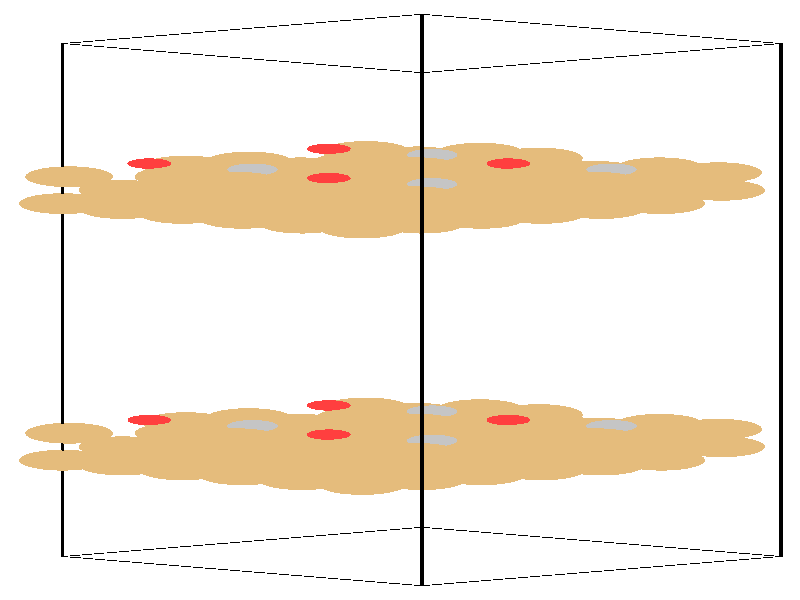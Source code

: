 #include "colors.inc"
#include "finish.inc"

global_settings {assumed_gamma 1 max_trace_level 6}
background {color White}
camera {orthographic
  right -24.13*x up 76.08*y
  direction 1.00*z
  location <0,0,50.00> look_at <0,0,0>}
light_source {<  2.00,   3.00,  40.00> color White
  area_light <0.70, 0, 0>, <0, 0.70, 0>, 3, 3
  adaptive 1 jitter}

#declare simple = finish {phong 0.7}
#declare pale = finish {ambient .5 diffuse .85 roughness .001 specular 0.200 }
#declare intermediate = finish {ambient 0.3 diffuse 0.6 specular 0.10 roughness 0.04 }
#declare vmd = finish {ambient .0 diffuse .65 phong 0.1 phong_size 40. specular 0.500 }
#declare jmol = finish {ambient .2 diffuse .6 specular 1 roughness .001 metallic}
#declare ase2 = finish {ambient 0.05 brilliance 3 diffuse 0.6 metallic specular 0.70 roughness 0.04 reflection 0.15}
#declare ase3 = finish {ambient .15 brilliance 2 diffuse .6 metallic specular 1. roughness .001 reflection .0}
#declare glass = finish {ambient .05 diffuse .3 specular 1. roughness .001}
#declare glass2 = finish {ambient .0 diffuse .3 specular 1. reflection .25 roughness .001}
#declare Rcell = 0.050;
#declare Rbond = 0.100;

#macro atom(LOC, R, COL, TRANS, FIN)
  sphere{LOC, R texture{pigment{color COL transmit TRANS} finish{FIN}}}
#end
#macro constrain(LOC, R, COL, TRANS FIN)
union{torus{R, Rcell rotate 45*z texture{pigment{color COL transmit TRANS} finish{FIN}}}
      torus{R, Rcell rotate -45*z texture{pigment{color COL transmit TRANS} finish{FIN}}}
      translate LOC}
#end

cylinder {<-10.17, -32.52, -33.83>, <  0.66, -36.23, -23.65>, Rcell pigment {Black}}
cylinder {<  0.66, -28.82, -44.00>, < 11.49, -32.52, -33.83>, Rcell pigment {Black}}
cylinder {<  0.66,  36.23, -20.33>, < 11.49,  32.52, -10.15>, Rcell pigment {Black}}
cylinder {<-10.17,  32.52, -10.15>, <  0.66,  28.82,   0.03>, Rcell pigment {Black}}
cylinder {<-10.17, -32.52, -33.83>, <  0.66, -28.82, -44.00>, Rcell pigment {Black}}
cylinder {<  0.66, -36.23, -23.65>, < 11.49, -32.52, -33.83>, Rcell pigment {Black}}
cylinder {<  0.66,  28.82,   0.03>, < 11.49,  32.52, -10.15>, Rcell pigment {Black}}
cylinder {<-10.17,  32.52, -10.15>, <  0.66,  36.23, -20.33>, Rcell pigment {Black}}
cylinder {<-10.17, -32.52, -33.83>, <-10.17,  32.52, -10.15>, Rcell pigment {Black}}
cylinder {<  0.66, -36.23, -23.65>, <  0.66,  28.82,   0.03>, Rcell pigment {Black}}
cylinder {< 11.49, -32.52, -33.83>, < 11.49,  32.52, -10.15>, Rcell pigment {Black}}
cylinder {<  0.66, -28.82, -44.00>, <  0.66,  36.23, -20.33>, Rcell pigment {Black}}
atom(<-10.17, -20.31, -29.38>, 1.32, rgb <0.78, 0.50, 0.20>, 0.0, ase3) // #0 
atom(< -8.37, -20.92, -27.68>, 1.32, rgb <0.78, 0.50, 0.20>, 0.0, ase3) // #1 
atom(< -6.56, -21.54, -25.99>, 1.32, rgb <0.78, 0.50, 0.20>, 0.0, ase3) // #2 
atom(< -8.37, -19.69, -31.08>, 1.32, rgb <0.78, 0.50, 0.20>, 0.0, ase3) // #3 
atom(< -6.56, -20.31, -29.38>, 1.32, rgb <0.78, 0.50, 0.20>, 0.0, ase3) // #4 
atom(< -4.76, -20.92, -27.68>, 1.32, rgb <0.78, 0.50, 0.20>, 0.0, ase3) // #5 
atom(< -6.56, -19.07, -32.77>, 1.32, rgb <0.78, 0.50, 0.20>, 0.0, ase3) // #6 
atom(< -4.76, -19.69, -31.08>, 1.32, rgb <0.78, 0.50, 0.20>, 0.0, ase3) // #7 
atom(< -2.95, -20.31, -29.38>, 1.32, rgb <0.78, 0.50, 0.20>, 0.0, ase3) // #8 
atom(< -8.37, -18.61, -28.76>, 1.32, rgb <0.78, 0.50, 0.20>, 0.0, ase3) // #9 
atom(< -6.56, -19.23, -27.07>, 1.32, rgb <0.78, 0.50, 0.20>, 0.0, ase3) // #10 
atom(< -4.76, -19.85, -25.37>, 1.32, rgb <0.78, 0.50, 0.20>, 0.0, ase3) // #11 
atom(< -6.56, -17.99, -30.46>, 1.32, rgb <0.78, 0.50, 0.20>, 0.0, ase3) // #12 
atom(< -4.76, -18.61, -28.76>, 1.32, rgb <0.78, 0.50, 0.20>, 0.0, ase3) // #13 
atom(< -2.95, -19.23, -27.07>, 1.32, rgb <0.78, 0.50, 0.20>, 0.0, ase3) // #14 
atom(< -4.76, -17.38, -32.15>, 1.32, rgb <0.78, 0.50, 0.20>, 0.0, ase3) // #15 
atom(< -2.95, -17.99, -30.46>, 1.32, rgb <0.78, 0.50, 0.20>, 0.0, ase3) // #16 
atom(< -1.14, -18.61, -28.76>, 1.32, rgb <0.78, 0.50, 0.20>, 0.0, ase3) // #17 
atom(< -9.98, -16.89, -28.20>, 1.32, rgb <0.78, 0.50, 0.20>, 0.0, ase3) // #18 
atom(<  2.41, -13.91, -36.53>, 1.32, rgb <0.78, 0.50, 0.20>, 0.0, ase3) // #19 
atom(<  4.19, -14.53, -34.92>, 1.32, rgb <0.78, 0.50, 0.20>, 0.0, ase3) // #20 
atom(<  2.47, -20.04, -19.90>, 1.32, rgb <0.78, 0.50, 0.20>, 0.0, ase3) // #21 
atom(< -6.68, -16.88, -28.06>, 1.32, rgb <0.78, 0.50, 0.20>, 0.0, ase3) // #22 
atom(< -4.93, -17.58, -26.27>, 1.32, rgb <0.78, 0.50, 0.20>, 0.0, ase3) // #23 
atom(< -6.45, -15.55, -31.52>, 1.32, rgb <0.78, 0.50, 0.20>, 0.0, ase3) // #24 
atom(< -4.90, -16.23, -29.90>, 1.32, rgb <0.78, 0.50, 0.20>, 0.0, ase3) // #25 
atom(< -3.08, -16.92, -28.11>, 1.32, rgb <0.78, 0.50, 0.20>, 0.0, ase3) // #26 
atom(< -7.56, -15.22, -27.88>, 0.66, rgb <1.00, 0.05, 0.05>, 0.0, ase3) // #27 
atom(< -4.45, -15.98, -26.75>, 0.76, rgb <0.56, 0.56, 0.56>, 0.0, ase3) // #28 
atom(<-10.17,  12.22, -17.54>, 1.32, rgb <0.78, 0.50, 0.20>, 0.0, ase3) // #29 
atom(< -8.37,  11.60, -15.85>, 1.32, rgb <0.78, 0.50, 0.20>, 0.0, ase3) // #30 
atom(< -6.56,  10.98, -14.15>, 1.32, rgb <0.78, 0.50, 0.20>, 0.0, ase3) // #31 
atom(< -8.37,  12.83, -19.24>, 1.32, rgb <0.78, 0.50, 0.20>, 0.0, ase3) // #32 
atom(< -6.56,  12.22, -17.54>, 1.32, rgb <0.78, 0.50, 0.20>, 0.0, ase3) // #33 
atom(< -4.76,  11.60, -15.85>, 1.32, rgb <0.78, 0.50, 0.20>, 0.0, ase3) // #34 
atom(< -6.56,  13.45, -20.93>, 1.32, rgb <0.78, 0.50, 0.20>, 0.0, ase3) // #35 
atom(< -4.76,  12.83, -19.24>, 1.32, rgb <0.78, 0.50, 0.20>, 0.0, ase3) // #36 
atom(< -2.95,  12.22, -17.54>, 1.32, rgb <0.78, 0.50, 0.20>, 0.0, ase3) // #37 
atom(< -8.37,  13.91, -16.92>, 1.32, rgb <0.78, 0.50, 0.20>, 0.0, ase3) // #38 
atom(< -6.56,  13.29, -15.23>, 1.32, rgb <0.78, 0.50, 0.20>, 0.0, ase3) // #39 
atom(< -4.76,  12.68, -13.53>, 1.32, rgb <0.78, 0.50, 0.20>, 0.0, ase3) // #40 
atom(< -6.56,  14.53, -18.62>, 1.32, rgb <0.78, 0.50, 0.20>, 0.0, ase3) // #41 
atom(< -4.76,  13.91, -16.92>, 1.32, rgb <0.78, 0.50, 0.20>, 0.0, ase3) // #42 
atom(< -2.95,  13.29, -15.23>, 1.32, rgb <0.78, 0.50, 0.20>, 0.0, ase3) // #43 
atom(< -4.76,  15.15, -20.32>, 1.32, rgb <0.78, 0.50, 0.20>, 0.0, ase3) // #44 
atom(< -2.95,  14.53, -18.62>, 1.32, rgb <0.78, 0.50, 0.20>, 0.0, ase3) // #45 
atom(< -1.14,  13.91, -16.92>, 1.32, rgb <0.78, 0.50, 0.20>, 0.0, ase3) // #46 
atom(< -9.98,  15.63, -16.36>, 1.32, rgb <0.78, 0.50, 0.20>, 0.0, ase3) // #47 
atom(<  2.41,  18.62, -24.70>, 1.32, rgb <0.78, 0.50, 0.20>, 0.0, ase3) // #48 
atom(<  4.19,  18.00, -23.08>, 1.32, rgb <0.78, 0.50, 0.20>, 0.0, ase3) // #49 
atom(<  2.47,  12.48,  -8.06>, 1.32, rgb <0.78, 0.50, 0.20>, 0.0, ase3) // #50 
atom(< -6.68,  15.64, -16.22>, 1.32, rgb <0.78, 0.50, 0.20>, 0.0, ase3) // #51 
atom(< -4.93,  14.94, -14.43>, 1.32, rgb <0.78, 0.50, 0.20>, 0.0, ase3) // #52 
atom(< -6.45,  16.98, -19.68>, 1.32, rgb <0.78, 0.50, 0.20>, 0.0, ase3) // #53 
atom(< -4.90,  16.30, -18.06>, 1.32, rgb <0.78, 0.50, 0.20>, 0.0, ase3) // #54 
atom(< -3.08,  15.61, -16.28>, 1.32, rgb <0.78, 0.50, 0.20>, 0.0, ase3) // #55 
atom(< -7.56,  17.30, -16.05>, 0.66, rgb <1.00, 0.05, 0.05>, 0.0, ase3) // #56 
atom(< -4.45,  16.54, -14.91>, 0.76, rgb <0.56, 0.56, 0.56>, 0.0, ase3) // #57 
atom(< -4.76, -18.45, -34.47>, 1.32, rgb <0.78, 0.50, 0.20>, 0.0, ase3) // #58 
atom(< -2.95, -19.07, -32.77>, 1.32, rgb <0.78, 0.50, 0.20>, 0.0, ase3) // #59 
atom(< -1.15, -19.69, -31.08>, 1.32, rgb <0.78, 0.50, 0.20>, 0.0, ase3) // #60 
atom(< -2.95, -17.84, -36.16>, 1.32, rgb <0.78, 0.50, 0.20>, 0.0, ase3) // #61 
atom(< -1.15, -18.45, -34.47>, 1.32, rgb <0.78, 0.50, 0.20>, 0.0, ase3) // #62 
atom(<  0.66, -19.07, -32.77>, 1.32, rgb <0.78, 0.50, 0.20>, 0.0, ase3) // #63 
atom(< -1.15, -17.22, -37.86>, 1.32, rgb <0.78, 0.50, 0.20>, 0.0, ase3) // #64 
atom(<  0.66, -17.84, -36.16>, 1.32, rgb <0.78, 0.50, 0.20>, 0.0, ase3) // #65 
atom(<  2.46, -18.45, -34.47>, 1.32, rgb <0.78, 0.50, 0.20>, 0.0, ase3) // #66 
atom(< -2.95, -16.76, -33.85>, 1.32, rgb <0.78, 0.50, 0.20>, 0.0, ase3) // #67 
atom(< -1.15, -17.38, -32.15>, 1.32, rgb <0.78, 0.50, 0.20>, 0.0, ase3) // #68 
atom(<  0.66, -17.99, -30.46>, 1.32, rgb <0.78, 0.50, 0.20>, 0.0, ase3) // #69 
atom(< -1.15, -16.14, -35.55>, 1.32, rgb <0.78, 0.50, 0.20>, 0.0, ase3) // #70 
atom(<  0.66, -16.76, -33.85>, 1.32, rgb <0.78, 0.50, 0.20>, 0.0, ase3) // #71 
atom(<  2.46, -17.38, -32.15>, 1.32, rgb <0.78, 0.50, 0.20>, 0.0, ase3) // #72 
atom(<  0.66, -15.52, -37.24>, 1.32, rgb <0.78, 0.50, 0.20>, 0.0, ase3) // #73 
atom(<  2.46, -16.14, -35.55>, 1.32, rgb <0.78, 0.50, 0.20>, 0.0, ase3) // #74 
atom(<  4.27, -16.76, -33.85>, 1.32, rgb <0.78, 0.50, 0.20>, 0.0, ase3) // #75 
atom(< -4.56, -15.04, -33.29>, 1.32, rgb <0.78, 0.50, 0.20>, 0.0, ase3) // #76 
atom(< -3.00, -15.76, -31.45>, 1.32, rgb <0.78, 0.50, 0.20>, 0.0, ase3) // #77 
atom(< -1.23, -16.38, -29.83>, 1.32, rgb <0.78, 0.50, 0.20>, 0.0, ase3) // #78 
atom(<  7.89, -18.19, -24.99>, 1.32, rgb <0.78, 0.50, 0.20>, 0.0, ase3) // #79 
atom(< -1.27, -15.03, -33.14>, 1.32, rgb <0.78, 0.50, 0.20>, 0.0, ase3) // #80 
atom(<  0.49, -15.73, -31.36>, 1.32, rgb <0.78, 0.50, 0.20>, 0.0, ase3) // #81 
atom(< -1.03, -13.69, -36.61>, 1.32, rgb <0.78, 0.50, 0.20>, 0.0, ase3) // #82 
atom(<  0.51, -14.37, -34.99>, 1.32, rgb <0.78, 0.50, 0.20>, 0.0, ase3) // #83 
atom(<  2.33, -15.06, -33.20>, 1.32, rgb <0.78, 0.50, 0.20>, 0.0, ase3) // #84 
atom(< -2.15, -13.37, -32.97>, 0.66, rgb <1.00, 0.05, 0.05>, 0.0, ase3) // #85 
atom(<  0.97, -14.13, -31.83>, 0.76, rgb <0.56, 0.56, 0.56>, 0.0, ase3) // #86 
atom(< -4.76,  14.07, -22.63>, 1.32, rgb <0.78, 0.50, 0.20>, 0.0, ase3) // #87 
atom(< -2.95,  13.45, -20.93>, 1.32, rgb <0.78, 0.50, 0.20>, 0.0, ase3) // #88 
atom(< -1.15,  12.83, -19.24>, 1.32, rgb <0.78, 0.50, 0.20>, 0.0, ase3) // #89 
atom(< -2.95,  14.69, -24.33>, 1.32, rgb <0.78, 0.50, 0.20>, 0.0, ase3) // #90 
atom(< -1.15,  14.07, -22.63>, 1.32, rgb <0.78, 0.50, 0.20>, 0.0, ase3) // #91 
atom(<  0.66,  13.45, -20.93>, 1.32, rgb <0.78, 0.50, 0.20>, 0.0, ase3) // #92 
atom(< -1.15,  15.30, -26.02>, 1.32, rgb <0.78, 0.50, 0.20>, 0.0, ase3) // #93 
atom(<  0.66,  14.69, -24.33>, 1.32, rgb <0.78, 0.50, 0.20>, 0.0, ase3) // #94 
atom(<  2.46,  14.07, -22.63>, 1.32, rgb <0.78, 0.50, 0.20>, 0.0, ase3) // #95 
atom(< -2.95,  15.76, -22.01>, 1.32, rgb <0.78, 0.50, 0.20>, 0.0, ase3) // #96 
atom(< -1.15,  15.15, -20.32>, 1.32, rgb <0.78, 0.50, 0.20>, 0.0, ase3) // #97 
atom(<  0.66,  14.53, -18.62>, 1.32, rgb <0.78, 0.50, 0.20>, 0.0, ase3) // #98 
atom(< -1.15,  16.38, -23.71>, 1.32, rgb <0.78, 0.50, 0.20>, 0.0, ase3) // #99 
atom(<  0.66,  15.76, -22.01>, 1.32, rgb <0.78, 0.50, 0.20>, 0.0, ase3) // #100 
atom(<  2.46,  15.15, -20.32>, 1.32, rgb <0.78, 0.50, 0.20>, 0.0, ase3) // #101 
atom(<  0.66,  17.00, -25.41>, 1.32, rgb <0.78, 0.50, 0.20>, 0.0, ase3) // #102 
atom(<  2.46,  16.38, -23.71>, 1.32, rgb <0.78, 0.50, 0.20>, 0.0, ase3) // #103 
atom(<  4.27,  15.76, -22.01>, 1.32, rgb <0.78, 0.50, 0.20>, 0.0, ase3) // #104 
atom(< -4.56,  17.49, -21.45>, 1.32, rgb <0.78, 0.50, 0.20>, 0.0, ase3) // #105 
atom(< -3.00,  16.76, -19.61>, 1.32, rgb <0.78, 0.50, 0.20>, 0.0, ase3) // #106 
atom(< -1.23,  16.14, -17.99>, 1.32, rgb <0.78, 0.50, 0.20>, 0.0, ase3) // #107 
atom(<  7.89,  14.34, -13.15>, 1.32, rgb <0.78, 0.50, 0.20>, 0.0, ase3) // #108 
atom(< -1.27,  17.50, -21.31>, 1.32, rgb <0.78, 0.50, 0.20>, 0.0, ase3) // #109 
atom(<  0.49,  16.79, -19.52>, 1.32, rgb <0.78, 0.50, 0.20>, 0.0, ase3) // #110 
atom(< -1.03,  18.83, -24.77>, 1.32, rgb <0.78, 0.50, 0.20>, 0.0, ase3) // #111 
atom(<  0.51,  18.15, -23.15>, 1.32, rgb <0.78, 0.50, 0.20>, 0.0, ase3) // #112 
atom(<  2.33,  17.46, -21.37>, 1.32, rgb <0.78, 0.50, 0.20>, 0.0, ase3) // #113 
atom(< -2.15,  19.16, -21.14>, 0.66, rgb <1.00, 0.05, 0.05>, 0.0, ase3) // #114 
atom(<  0.97,  18.39, -20.00>, 0.76, rgb <0.56, 0.56, 0.56>, 0.0, ase3) // #115 
atom(< -4.76, -22.16, -24.29>, 1.32, rgb <0.78, 0.50, 0.20>, 0.0, ase3) // #116 
atom(< -2.95, -22.78, -22.59>, 1.32, rgb <0.78, 0.50, 0.20>, 0.0, ase3) // #117 
atom(< -1.14, -23.39, -20.90>, 1.32, rgb <0.78, 0.50, 0.20>, 0.0, ase3) // #118 
atom(< -2.95, -21.54, -25.99>, 1.32, rgb <0.78, 0.50, 0.20>, 0.0, ase3) // #119 
atom(< -1.15, -22.16, -24.29>, 1.32, rgb <0.78, 0.50, 0.20>, 0.0, ase3) // #120 
atom(<  0.66, -22.78, -22.59>, 1.32, rgb <0.78, 0.50, 0.20>, 0.0, ase3) // #121 
atom(< -1.15, -20.92, -27.68>, 1.32, rgb <0.78, 0.50, 0.20>, 0.0, ase3) // #122 
atom(<  0.66, -21.54, -25.99>, 1.32, rgb <0.78, 0.50, 0.20>, 0.0, ase3) // #123 
atom(<  2.46, -22.16, -24.29>, 1.32, rgb <0.78, 0.50, 0.20>, 0.0, ase3) // #124 
atom(< -2.95, -20.46, -23.67>, 1.32, rgb <0.78, 0.50, 0.20>, 0.0, ase3) // #125 
atom(< -1.15, -21.08, -21.98>, 1.32, rgb <0.78, 0.50, 0.20>, 0.0, ase3) // #126 
atom(<  0.66, -21.70, -20.28>, 1.32, rgb <0.78, 0.50, 0.20>, 0.0, ase3) // #127 
atom(< -1.15, -19.85, -25.37>, 1.32, rgb <0.78, 0.50, 0.20>, 0.0, ase3) // #128 
atom(<  0.66, -20.46, -23.67>, 1.32, rgb <0.78, 0.50, 0.20>, 0.0, ase3) // #129 
atom(<  2.46, -21.08, -21.98>, 1.32, rgb <0.78, 0.50, 0.20>, 0.0, ase3) // #130 
atom(<  0.66, -19.23, -27.07>, 1.32, rgb <0.78, 0.50, 0.20>, 0.0, ase3) // #131 
atom(<  2.46, -19.85, -25.37>, 1.32, rgb <0.78, 0.50, 0.20>, 0.0, ase3) // #132 
atom(<  4.27, -20.46, -23.67>, 1.32, rgb <0.78, 0.50, 0.20>, 0.0, ase3) // #133 
atom(< -4.56, -18.74, -23.11>, 1.32, rgb <0.78, 0.50, 0.20>, 0.0, ase3) // #134 
atom(<  7.83, -15.76, -31.45>, 1.32, rgb <0.78, 0.50, 0.20>, 0.0, ase3) // #135 
atom(<  9.60, -16.38, -29.83>, 1.32, rgb <0.78, 0.50, 0.20>, 0.0, ase3) // #136 
atom(< -2.94, -18.19, -24.99>, 1.32, rgb <0.78, 0.50, 0.20>, 0.0, ase3) // #137 
atom(< -1.27, -18.73, -22.97>, 1.32, rgb <0.78, 0.50, 0.20>, 0.0, ase3) // #138 
atom(<  0.49, -19.44, -21.18>, 1.32, rgb <0.78, 0.50, 0.20>, 0.0, ase3) // #139 
atom(< -1.03, -17.40, -26.43>, 1.32, rgb <0.78, 0.50, 0.20>, 0.0, ase3) // #140 
atom(<  0.51, -18.08, -24.81>, 1.32, rgb <0.78, 0.50, 0.20>, 0.0, ase3) // #141 
atom(<  2.33, -18.77, -23.03>, 1.32, rgb <0.78, 0.50, 0.20>, 0.0, ase3) // #142 
atom(< -2.15, -17.07, -22.80>, 0.66, rgb <1.00, 0.05, 0.05>, 0.0, ase3) // #143 
atom(<  0.97, -17.83, -21.66>, 0.76, rgb <0.56, 0.56, 0.56>, 0.0, ase3) // #144 
atom(< -4.76,  10.36, -12.45>, 1.32, rgb <0.78, 0.50, 0.20>, 0.0, ase3) // #145 
atom(< -2.95,   9.75, -10.76>, 1.32, rgb <0.78, 0.50, 0.20>, 0.0, ase3) // #146 
atom(< -1.14,   9.13,  -9.06>, 1.32, rgb <0.78, 0.50, 0.20>, 0.0, ase3) // #147 
atom(< -2.95,  10.98, -14.15>, 1.32, rgb <0.78, 0.50, 0.20>, 0.0, ase3) // #148 
atom(< -1.15,  10.36, -12.45>, 1.32, rgb <0.78, 0.50, 0.20>, 0.0, ase3) // #149 
atom(<  0.66,   9.75, -10.76>, 1.32, rgb <0.78, 0.50, 0.20>, 0.0, ase3) // #150 
atom(< -1.15,  11.60, -15.85>, 1.32, rgb <0.78, 0.50, 0.20>, 0.0, ase3) // #151 
atom(<  0.66,  10.98, -14.15>, 1.32, rgb <0.78, 0.50, 0.20>, 0.0, ase3) // #152 
atom(<  2.46,  10.36, -12.45>, 1.32, rgb <0.78, 0.50, 0.20>, 0.0, ase3) // #153 
atom(< -2.95,  12.06, -11.84>, 1.32, rgb <0.78, 0.50, 0.20>, 0.0, ase3) // #154 
atom(< -1.15,  11.44, -10.14>, 1.32, rgb <0.78, 0.50, 0.20>, 0.0, ase3) // #155 
atom(<  0.66,  10.83,  -8.44>, 1.32, rgb <0.78, 0.50, 0.20>, 0.0, ase3) // #156 
atom(< -1.15,  12.68, -13.53>, 1.32, rgb <0.78, 0.50, 0.20>, 0.0, ase3) // #157 
atom(<  0.66,  12.06, -11.84>, 1.32, rgb <0.78, 0.50, 0.20>, 0.0, ase3) // #158 
atom(<  2.46,  11.44, -10.14>, 1.32, rgb <0.78, 0.50, 0.20>, 0.0, ase3) // #159 
atom(<  0.66,  13.29, -15.23>, 1.32, rgb <0.78, 0.50, 0.20>, 0.0, ase3) // #160 
atom(<  2.46,  12.68, -13.53>, 1.32, rgb <0.78, 0.50, 0.20>, 0.0, ase3) // #161 
atom(<  4.27,  12.06, -11.84>, 1.32, rgb <0.78, 0.50, 0.20>, 0.0, ase3) // #162 
atom(< -4.56,  13.78, -11.27>, 1.32, rgb <0.78, 0.50, 0.20>, 0.0, ase3) // #163 
atom(<  7.83,  16.76, -19.61>, 1.32, rgb <0.78, 0.50, 0.20>, 0.0, ase3) // #164 
atom(<  9.60,  16.14, -17.99>, 1.32, rgb <0.78, 0.50, 0.20>, 0.0, ase3) // #165 
atom(< -2.94,  14.34, -13.15>, 1.32, rgb <0.78, 0.50, 0.20>, 0.0, ase3) // #166 
atom(< -1.27,  13.79, -11.13>, 1.32, rgb <0.78, 0.50, 0.20>, 0.0, ase3) // #167 
atom(<  0.49,  13.09,  -9.35>, 1.32, rgb <0.78, 0.50, 0.20>, 0.0, ase3) // #168 
atom(< -1.03,  15.12, -14.59>, 1.32, rgb <0.78, 0.50, 0.20>, 0.0, ase3) // #169 
atom(<  0.51,  14.44, -12.98>, 1.32, rgb <0.78, 0.50, 0.20>, 0.0, ase3) // #170 
atom(<  2.33,  13.76, -11.19>, 1.32, rgb <0.78, 0.50, 0.20>, 0.0, ase3) // #171 
atom(< -2.15,  15.45, -10.96>, 0.66, rgb <1.00, 0.05, 0.05>, 0.0, ase3) // #172 
atom(<  0.97,  14.69,  -9.82>, 0.76, rgb <0.56, 0.56, 0.56>, 0.0, ase3) // #173 
atom(<  0.66, -20.31, -29.38>, 1.32, rgb <0.78, 0.50, 0.20>, 0.0, ase3) // #174 
atom(<  2.46, -20.92, -27.68>, 1.32, rgb <0.78, 0.50, 0.20>, 0.0, ase3) // #175 
atom(<  4.27, -21.54, -25.99>, 1.32, rgb <0.78, 0.50, 0.20>, 0.0, ase3) // #176 
atom(<  2.46, -19.69, -31.08>, 1.32, rgb <0.78, 0.50, 0.20>, 0.0, ase3) // #177 
atom(<  4.27, -20.31, -29.38>, 1.32, rgb <0.78, 0.50, 0.20>, 0.0, ase3) // #178 
atom(<  6.07, -20.92, -27.68>, 1.32, rgb <0.78, 0.50, 0.20>, 0.0, ase3) // #179 
atom(<  4.27, -19.07, -32.77>, 1.32, rgb <0.78, 0.50, 0.20>, 0.0, ase3) // #180 
atom(<  6.07, -19.69, -31.08>, 1.32, rgb <0.78, 0.50, 0.20>, 0.0, ase3) // #181 
atom(<  7.88, -20.31, -29.38>, 1.32, rgb <0.78, 0.50, 0.20>, 0.0, ase3) // #182 
atom(<  2.46, -18.61, -28.76>, 1.32, rgb <0.78, 0.50, 0.20>, 0.0, ase3) // #183 
atom(<  4.27, -19.23, -27.07>, 1.32, rgb <0.78, 0.50, 0.20>, 0.0, ase3) // #184 
atom(<  6.07, -19.85, -25.37>, 1.32, rgb <0.78, 0.50, 0.20>, 0.0, ase3) // #185 
atom(<  4.27, -17.99, -30.46>, 1.32, rgb <0.78, 0.50, 0.20>, 0.0, ase3) // #186 
atom(<  6.07, -18.61, -28.76>, 1.32, rgb <0.78, 0.50, 0.20>, 0.0, ase3) // #187 
atom(<  7.88, -19.23, -27.07>, 1.32, rgb <0.78, 0.50, 0.20>, 0.0, ase3) // #188 
atom(<  6.07, -17.38, -32.15>, 1.32, rgb <0.78, 0.50, 0.20>, 0.0, ase3) // #189 
atom(<  7.88, -17.99, -30.46>, 1.32, rgb <0.78, 0.50, 0.20>, 0.0, ase3) // #190 
atom(<  9.69, -18.61, -28.76>, 1.32, rgb <0.78, 0.50, 0.20>, 0.0, ase3) // #191 
atom(<  0.85, -16.89, -28.20>, 1.32, rgb <0.78, 0.50, 0.20>, 0.0, ase3) // #192 
atom(<  2.41, -17.61, -26.36>, 1.32, rgb <0.78, 0.50, 0.20>, 0.0, ase3) // #193 
atom(<  4.19, -18.23, -24.74>, 1.32, rgb <0.78, 0.50, 0.20>, 0.0, ase3) // #194 
atom(<  2.47, -16.33, -30.08>, 1.32, rgb <0.78, 0.50, 0.20>, 0.0, ase3) // #195 
atom(<  4.15, -16.88, -28.06>, 1.32, rgb <0.78, 0.50, 0.20>, 0.0, ase3) // #196 
atom(<  5.90, -17.58, -26.27>, 1.32, rgb <0.78, 0.50, 0.20>, 0.0, ase3) // #197 
atom(<  4.38, -15.55, -31.52>, 1.32, rgb <0.78, 0.50, 0.20>, 0.0, ase3) // #198 
atom(<  5.93, -16.23, -29.90>, 1.32, rgb <0.78, 0.50, 0.20>, 0.0, ase3) // #199 
atom(<  7.75, -16.92, -28.11>, 1.32, rgb <0.78, 0.50, 0.20>, 0.0, ase3) // #200 
atom(<  3.27, -15.22, -27.88>, 0.66, rgb <1.00, 0.05, 0.05>, 0.0, ase3) // #201 
atom(<  6.38, -15.98, -26.75>, 0.76, rgb <0.56, 0.56, 0.56>, 0.0, ase3) // #202 
atom(<  0.66,  12.22, -17.54>, 1.32, rgb <0.78, 0.50, 0.20>, 0.0, ase3) // #203 
atom(<  2.46,  11.60, -15.85>, 1.32, rgb <0.78, 0.50, 0.20>, 0.0, ase3) // #204 
atom(<  4.27,  10.98, -14.15>, 1.32, rgb <0.78, 0.50, 0.20>, 0.0, ase3) // #205 
atom(<  2.46,  12.83, -19.24>, 1.32, rgb <0.78, 0.50, 0.20>, 0.0, ase3) // #206 
atom(<  4.27,  12.22, -17.54>, 1.32, rgb <0.78, 0.50, 0.20>, 0.0, ase3) // #207 
atom(<  6.07,  11.60, -15.85>, 1.32, rgb <0.78, 0.50, 0.20>, 0.0, ase3) // #208 
atom(<  4.27,  13.45, -20.93>, 1.32, rgb <0.78, 0.50, 0.20>, 0.0, ase3) // #209 
atom(<  6.07,  12.83, -19.24>, 1.32, rgb <0.78, 0.50, 0.20>, 0.0, ase3) // #210 
atom(<  7.88,  12.22, -17.54>, 1.32, rgb <0.78, 0.50, 0.20>, 0.0, ase3) // #211 
atom(<  2.46,  13.91, -16.92>, 1.32, rgb <0.78, 0.50, 0.20>, 0.0, ase3) // #212 
atom(<  4.27,  13.29, -15.23>, 1.32, rgb <0.78, 0.50, 0.20>, 0.0, ase3) // #213 
atom(<  6.07,  12.68, -13.53>, 1.32, rgb <0.78, 0.50, 0.20>, 0.0, ase3) // #214 
atom(<  4.27,  14.53, -18.62>, 1.32, rgb <0.78, 0.50, 0.20>, 0.0, ase3) // #215 
atom(<  6.07,  13.91, -16.92>, 1.32, rgb <0.78, 0.50, 0.20>, 0.0, ase3) // #216 
atom(<  7.88,  13.29, -15.23>, 1.32, rgb <0.78, 0.50, 0.20>, 0.0, ase3) // #217 
atom(<  6.07,  15.15, -20.32>, 1.32, rgb <0.78, 0.50, 0.20>, 0.0, ase3) // #218 
atom(<  7.88,  14.53, -18.62>, 1.32, rgb <0.78, 0.50, 0.20>, 0.0, ase3) // #219 
atom(<  9.69,  13.91, -16.92>, 1.32, rgb <0.78, 0.50, 0.20>, 0.0, ase3) // #220 
atom(<  0.85,  15.63, -16.36>, 1.32, rgb <0.78, 0.50, 0.20>, 0.0, ase3) // #221 
atom(<  2.41,  14.91, -14.52>, 1.32, rgb <0.78, 0.50, 0.20>, 0.0, ase3) // #222 
atom(<  4.19,  14.29, -12.91>, 1.32, rgb <0.78, 0.50, 0.20>, 0.0, ase3) // #223 
atom(<  2.47,  16.19, -18.24>, 1.32, rgb <0.78, 0.50, 0.20>, 0.0, ase3) // #224 
atom(<  4.15,  15.64, -16.22>, 1.32, rgb <0.78, 0.50, 0.20>, 0.0, ase3) // #225 
atom(<  5.90,  14.94, -14.43>, 1.32, rgb <0.78, 0.50, 0.20>, 0.0, ase3) // #226 
atom(<  4.38,  16.98, -19.68>, 1.32, rgb <0.78, 0.50, 0.20>, 0.0, ase3) // #227 
atom(<  5.93,  16.30, -18.06>, 1.32, rgb <0.78, 0.50, 0.20>, 0.0, ase3) // #228 
atom(<  7.75,  15.61, -16.28>, 1.32, rgb <0.78, 0.50, 0.20>, 0.0, ase3) // #229 
atom(<  3.27,  17.30, -16.05>, 0.66, rgb <1.00, 0.05, 0.05>, 0.0, ase3) // #230 
atom(<  6.38,  16.54, -14.91>, 0.76, rgb <0.56, 0.56, 0.56>, 0.0, ase3) // #231 
